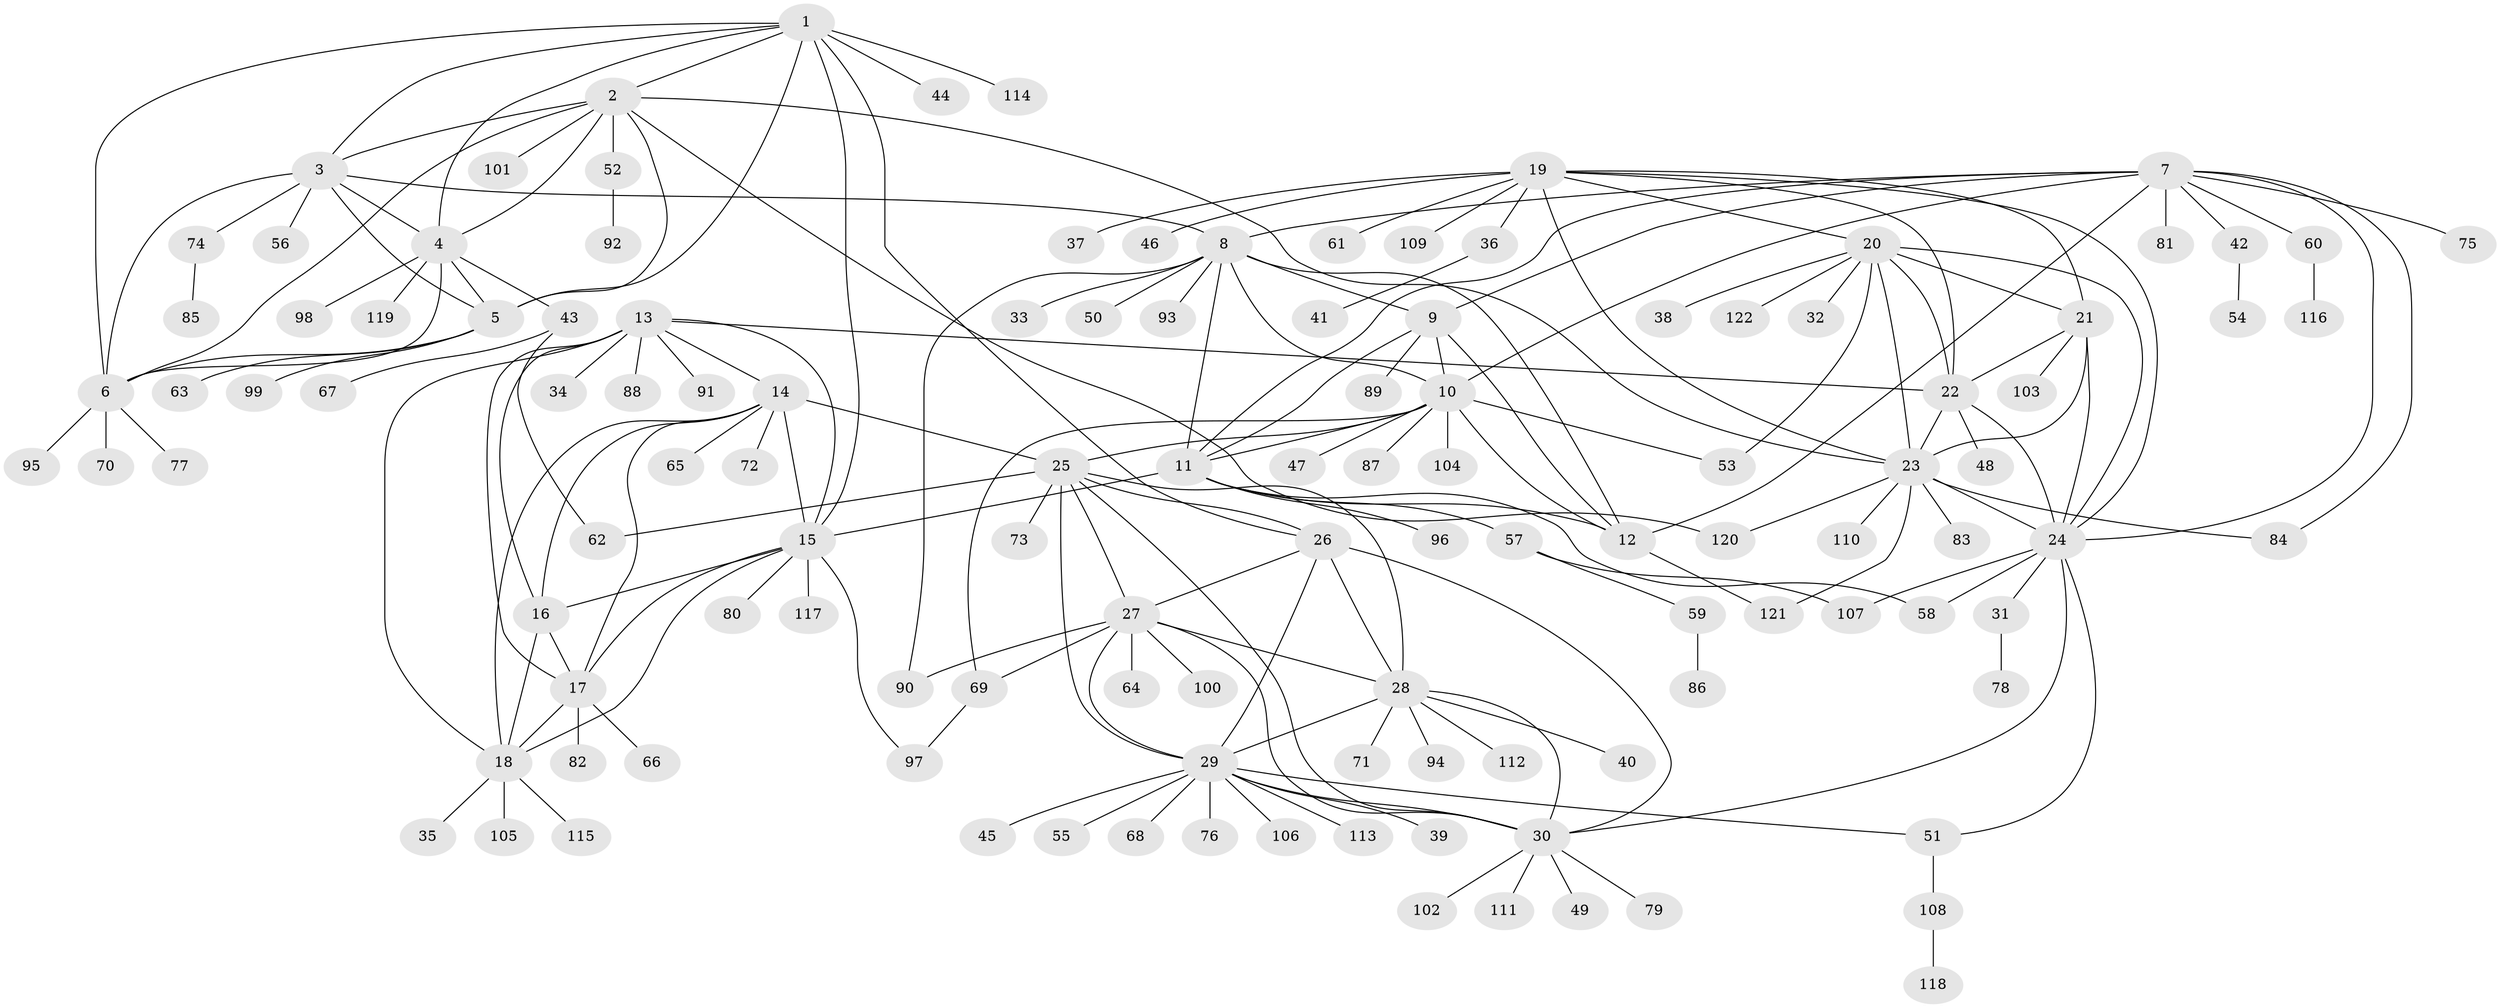 // coarse degree distribution, {12: 0.041666666666666664, 5: 0.020833333333333332, 3: 0.08333333333333333, 4: 0.041666666666666664, 6: 0.0625, 10: 0.020833333333333332, 9: 0.020833333333333332, 13: 0.020833333333333332, 1: 0.6041666666666666, 2: 0.08333333333333333}
// Generated by graph-tools (version 1.1) at 2025/19/03/04/25 18:19:36]
// undirected, 122 vertices, 188 edges
graph export_dot {
graph [start="1"]
  node [color=gray90,style=filled];
  1;
  2;
  3;
  4;
  5;
  6;
  7;
  8;
  9;
  10;
  11;
  12;
  13;
  14;
  15;
  16;
  17;
  18;
  19;
  20;
  21;
  22;
  23;
  24;
  25;
  26;
  27;
  28;
  29;
  30;
  31;
  32;
  33;
  34;
  35;
  36;
  37;
  38;
  39;
  40;
  41;
  42;
  43;
  44;
  45;
  46;
  47;
  48;
  49;
  50;
  51;
  52;
  53;
  54;
  55;
  56;
  57;
  58;
  59;
  60;
  61;
  62;
  63;
  64;
  65;
  66;
  67;
  68;
  69;
  70;
  71;
  72;
  73;
  74;
  75;
  76;
  77;
  78;
  79;
  80;
  81;
  82;
  83;
  84;
  85;
  86;
  87;
  88;
  89;
  90;
  91;
  92;
  93;
  94;
  95;
  96;
  97;
  98;
  99;
  100;
  101;
  102;
  103;
  104;
  105;
  106;
  107;
  108;
  109;
  110;
  111;
  112;
  113;
  114;
  115;
  116;
  117;
  118;
  119;
  120;
  121;
  122;
  1 -- 2;
  1 -- 3;
  1 -- 4;
  1 -- 5;
  1 -- 6;
  1 -- 15;
  1 -- 26;
  1 -- 44;
  1 -- 114;
  2 -- 3;
  2 -- 4;
  2 -- 5;
  2 -- 6;
  2 -- 23;
  2 -- 52;
  2 -- 101;
  2 -- 120;
  3 -- 4;
  3 -- 5;
  3 -- 6;
  3 -- 8;
  3 -- 56;
  3 -- 74;
  4 -- 5;
  4 -- 6;
  4 -- 43;
  4 -- 98;
  4 -- 119;
  5 -- 6;
  5 -- 63;
  5 -- 99;
  6 -- 70;
  6 -- 77;
  6 -- 95;
  7 -- 8;
  7 -- 9;
  7 -- 10;
  7 -- 11;
  7 -- 12;
  7 -- 24;
  7 -- 42;
  7 -- 60;
  7 -- 75;
  7 -- 81;
  7 -- 84;
  8 -- 9;
  8 -- 10;
  8 -- 11;
  8 -- 12;
  8 -- 33;
  8 -- 50;
  8 -- 90;
  8 -- 93;
  9 -- 10;
  9 -- 11;
  9 -- 12;
  9 -- 89;
  10 -- 11;
  10 -- 12;
  10 -- 25;
  10 -- 47;
  10 -- 53;
  10 -- 69;
  10 -- 87;
  10 -- 104;
  11 -- 12;
  11 -- 15;
  11 -- 57;
  11 -- 58;
  11 -- 96;
  12 -- 121;
  13 -- 14;
  13 -- 15;
  13 -- 16;
  13 -- 17;
  13 -- 18;
  13 -- 22;
  13 -- 34;
  13 -- 88;
  13 -- 91;
  14 -- 15;
  14 -- 16;
  14 -- 17;
  14 -- 18;
  14 -- 25;
  14 -- 65;
  14 -- 72;
  15 -- 16;
  15 -- 17;
  15 -- 18;
  15 -- 80;
  15 -- 97;
  15 -- 117;
  16 -- 17;
  16 -- 18;
  17 -- 18;
  17 -- 66;
  17 -- 82;
  18 -- 35;
  18 -- 105;
  18 -- 115;
  19 -- 20;
  19 -- 21;
  19 -- 22;
  19 -- 23;
  19 -- 24;
  19 -- 36;
  19 -- 37;
  19 -- 46;
  19 -- 61;
  19 -- 109;
  20 -- 21;
  20 -- 22;
  20 -- 23;
  20 -- 24;
  20 -- 32;
  20 -- 38;
  20 -- 53;
  20 -- 122;
  21 -- 22;
  21 -- 23;
  21 -- 24;
  21 -- 103;
  22 -- 23;
  22 -- 24;
  22 -- 48;
  23 -- 24;
  23 -- 83;
  23 -- 84;
  23 -- 110;
  23 -- 120;
  23 -- 121;
  24 -- 30;
  24 -- 31;
  24 -- 51;
  24 -- 58;
  24 -- 107;
  25 -- 26;
  25 -- 27;
  25 -- 28;
  25 -- 29;
  25 -- 30;
  25 -- 62;
  25 -- 73;
  26 -- 27;
  26 -- 28;
  26 -- 29;
  26 -- 30;
  27 -- 28;
  27 -- 29;
  27 -- 30;
  27 -- 64;
  27 -- 69;
  27 -- 90;
  27 -- 100;
  28 -- 29;
  28 -- 30;
  28 -- 40;
  28 -- 71;
  28 -- 94;
  28 -- 112;
  29 -- 30;
  29 -- 39;
  29 -- 45;
  29 -- 51;
  29 -- 55;
  29 -- 68;
  29 -- 76;
  29 -- 106;
  29 -- 113;
  30 -- 49;
  30 -- 79;
  30 -- 102;
  30 -- 111;
  31 -- 78;
  36 -- 41;
  42 -- 54;
  43 -- 62;
  43 -- 67;
  51 -- 108;
  52 -- 92;
  57 -- 59;
  57 -- 107;
  59 -- 86;
  60 -- 116;
  69 -- 97;
  74 -- 85;
  108 -- 118;
}
